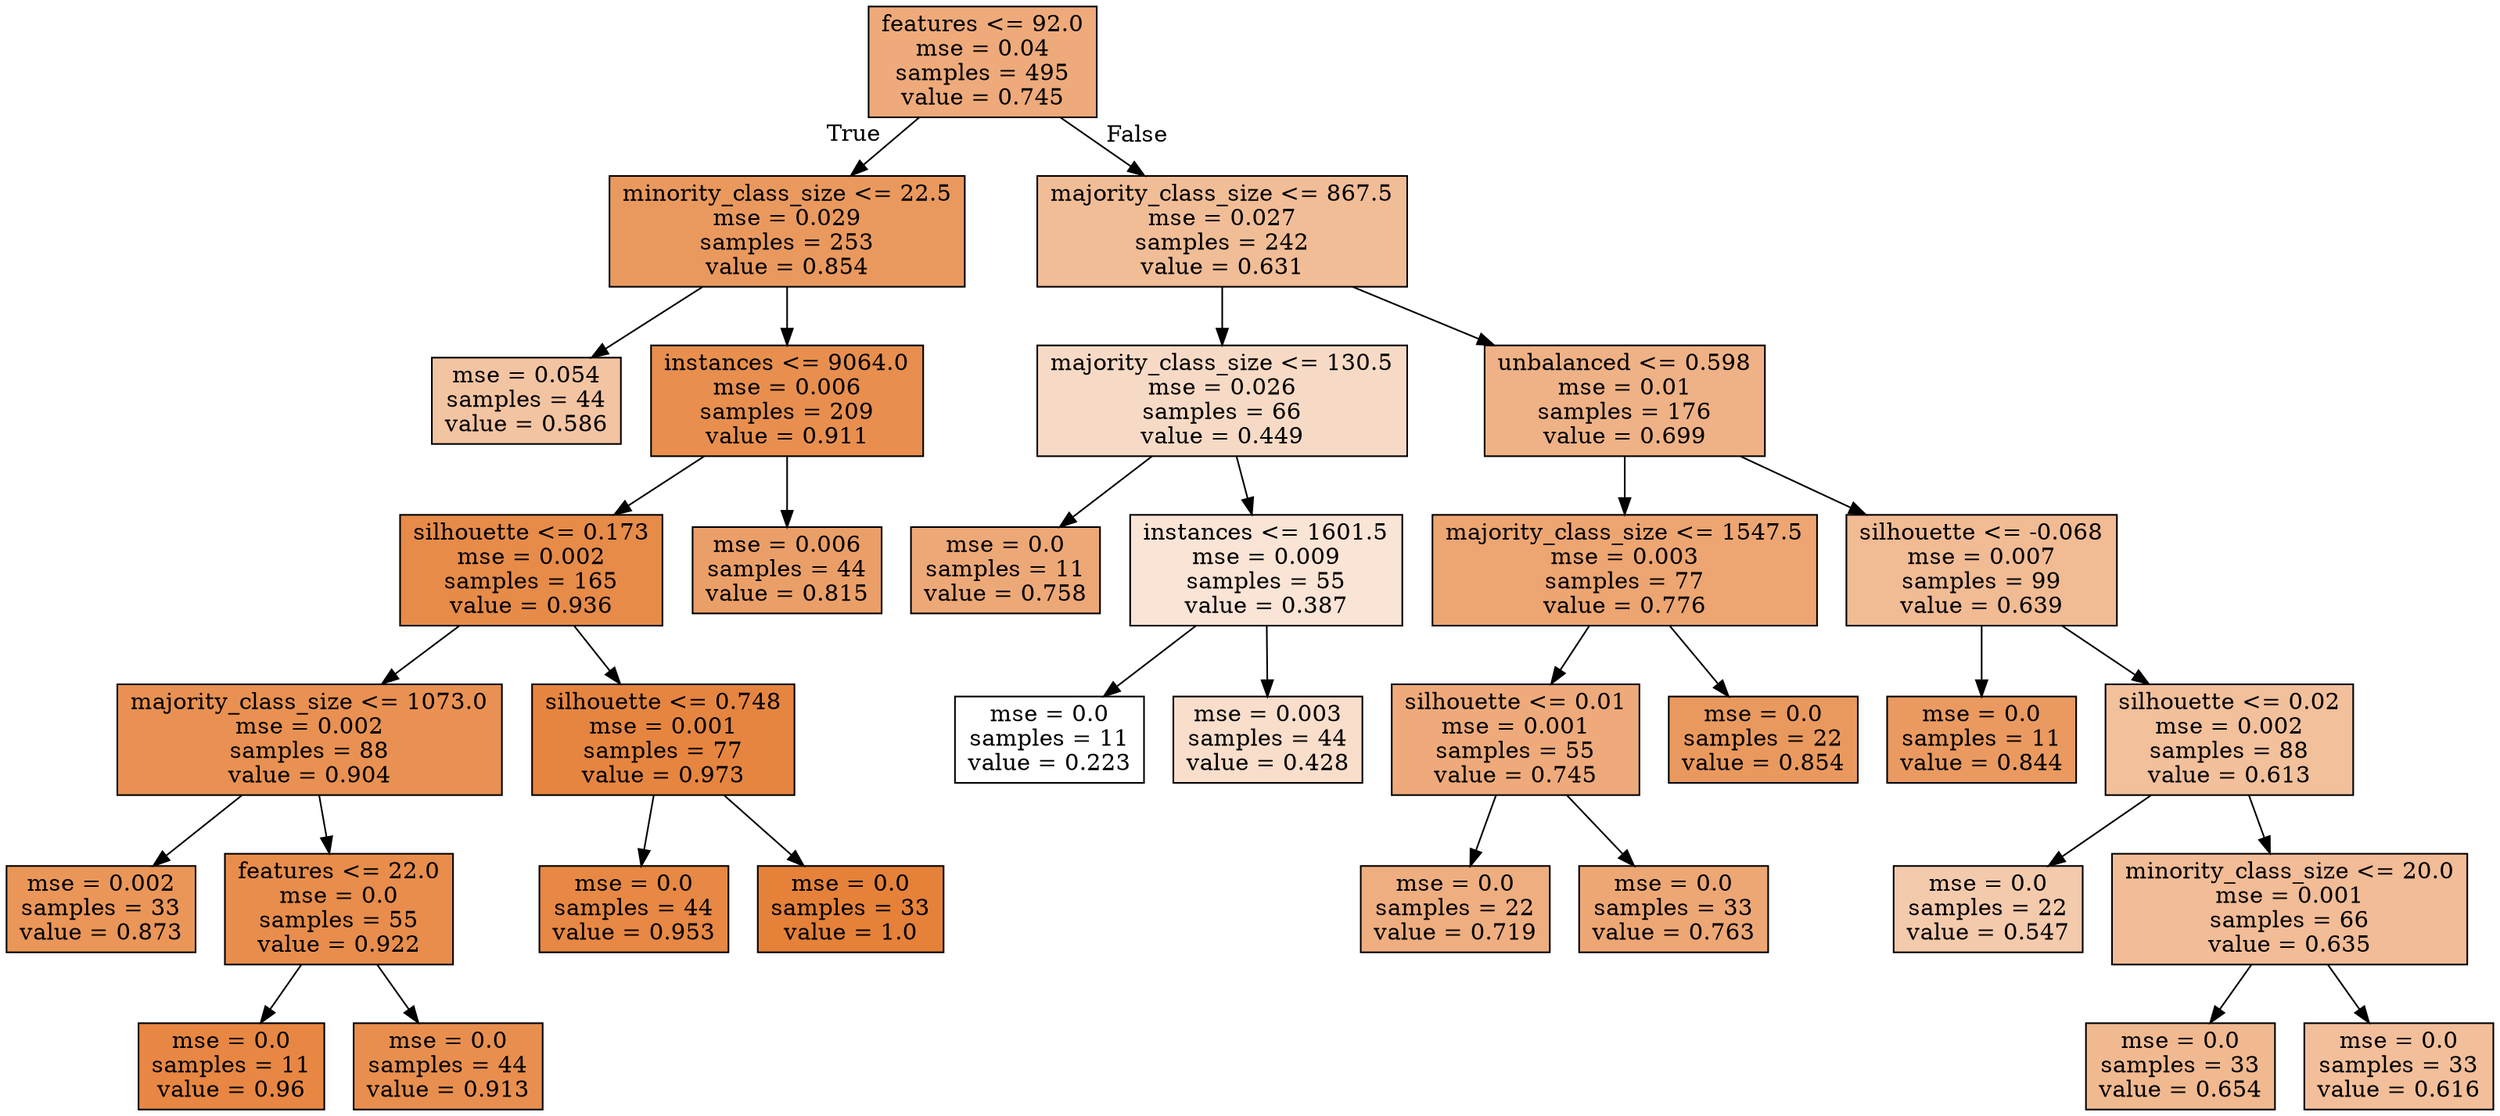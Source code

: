 digraph Tree {
node [shape=box, style="filled", color="black"] ;
0 [label="features <= 92.0\nmse = 0.04\nsamples = 495\nvalue = 0.745", fillcolor="#e58139ab"] ;
1 [label="minority_class_size <= 22.5\nmse = 0.029\nsamples = 253\nvalue = 0.854", fillcolor="#e58139cf"] ;
0 -> 1 [labeldistance=2.5, labelangle=45, headlabel="True"] ;
2 [label="mse = 0.054\nsamples = 44\nvalue = 0.586", fillcolor="#e5813977"] ;
1 -> 2 ;
3 [label="instances <= 9064.0\nmse = 0.006\nsamples = 209\nvalue = 0.911", fillcolor="#e58139e2"] ;
1 -> 3 ;
4 [label="silhouette <= 0.173\nmse = 0.002\nsamples = 165\nvalue = 0.936", fillcolor="#e58139ea"] ;
3 -> 4 ;
5 [label="majority_class_size <= 1073.0\nmse = 0.002\nsamples = 88\nvalue = 0.904", fillcolor="#e58139df"] ;
4 -> 5 ;
6 [label="mse = 0.002\nsamples = 33\nvalue = 0.873", fillcolor="#e58139d5"] ;
5 -> 6 ;
7 [label="features <= 22.0\nmse = 0.0\nsamples = 55\nvalue = 0.922", fillcolor="#e58139e6"] ;
5 -> 7 ;
8 [label="mse = 0.0\nsamples = 11\nvalue = 0.96", fillcolor="#e58139f2"] ;
7 -> 8 ;
9 [label="mse = 0.0\nsamples = 44\nvalue = 0.913", fillcolor="#e58139e2"] ;
7 -> 9 ;
10 [label="silhouette <= 0.748\nmse = 0.001\nsamples = 77\nvalue = 0.973", fillcolor="#e58139f6"] ;
4 -> 10 ;
11 [label="mse = 0.0\nsamples = 44\nvalue = 0.953", fillcolor="#e58139f0"] ;
10 -> 11 ;
12 [label="mse = 0.0\nsamples = 33\nvalue = 1.0", fillcolor="#e58139ff"] ;
10 -> 12 ;
13 [label="mse = 0.006\nsamples = 44\nvalue = 0.815", fillcolor="#e58139c2"] ;
3 -> 13 ;
14 [label="majority_class_size <= 867.5\nmse = 0.027\nsamples = 242\nvalue = 0.631", fillcolor="#e5813986"] ;
0 -> 14 [labeldistance=2.5, labelangle=-45, headlabel="False"] ;
15 [label="majority_class_size <= 130.5\nmse = 0.026\nsamples = 66\nvalue = 0.449", fillcolor="#e581394a"] ;
14 -> 15 ;
16 [label="mse = 0.0\nsamples = 11\nvalue = 0.758", fillcolor="#e58139af"] ;
15 -> 16 ;
17 [label="instances <= 1601.5\nmse = 0.009\nsamples = 55\nvalue = 0.387", fillcolor="#e5813936"] ;
15 -> 17 ;
18 [label="mse = 0.0\nsamples = 11\nvalue = 0.223", fillcolor="#e5813900"] ;
17 -> 18 ;
19 [label="mse = 0.003\nsamples = 44\nvalue = 0.428", fillcolor="#e5813943"] ;
17 -> 19 ;
20 [label="unbalanced <= 0.598\nmse = 0.01\nsamples = 176\nvalue = 0.699", fillcolor="#e581399c"] ;
14 -> 20 ;
21 [label="majority_class_size <= 1547.5\nmse = 0.003\nsamples = 77\nvalue = 0.776", fillcolor="#e58139b6"] ;
20 -> 21 ;
22 [label="silhouette <= 0.01\nmse = 0.001\nsamples = 55\nvalue = 0.745", fillcolor="#e58139ab"] ;
21 -> 22 ;
23 [label="mse = 0.0\nsamples = 22\nvalue = 0.719", fillcolor="#e58139a3"] ;
22 -> 23 ;
24 [label="mse = 0.0\nsamples = 33\nvalue = 0.763", fillcolor="#e58139b1"] ;
22 -> 24 ;
25 [label="mse = 0.0\nsamples = 22\nvalue = 0.854", fillcolor="#e58139cf"] ;
21 -> 25 ;
26 [label="silhouette <= -0.068\nmse = 0.007\nsamples = 99\nvalue = 0.639", fillcolor="#e5813989"] ;
20 -> 26 ;
27 [label="mse = 0.0\nsamples = 11\nvalue = 0.844", fillcolor="#e58139cc"] ;
26 -> 27 ;
28 [label="silhouette <= 0.02\nmse = 0.002\nsamples = 88\nvalue = 0.613", fillcolor="#e5813980"] ;
26 -> 28 ;
29 [label="mse = 0.0\nsamples = 22\nvalue = 0.547", fillcolor="#e581396a"] ;
28 -> 29 ;
30 [label="minority_class_size <= 20.0\nmse = 0.001\nsamples = 66\nvalue = 0.635", fillcolor="#e5813987"] ;
28 -> 30 ;
31 [label="mse = 0.0\nsamples = 33\nvalue = 0.654", fillcolor="#e581398e"] ;
30 -> 31 ;
32 [label="mse = 0.0\nsamples = 33\nvalue = 0.616", fillcolor="#e5813981"] ;
30 -> 32 ;
}